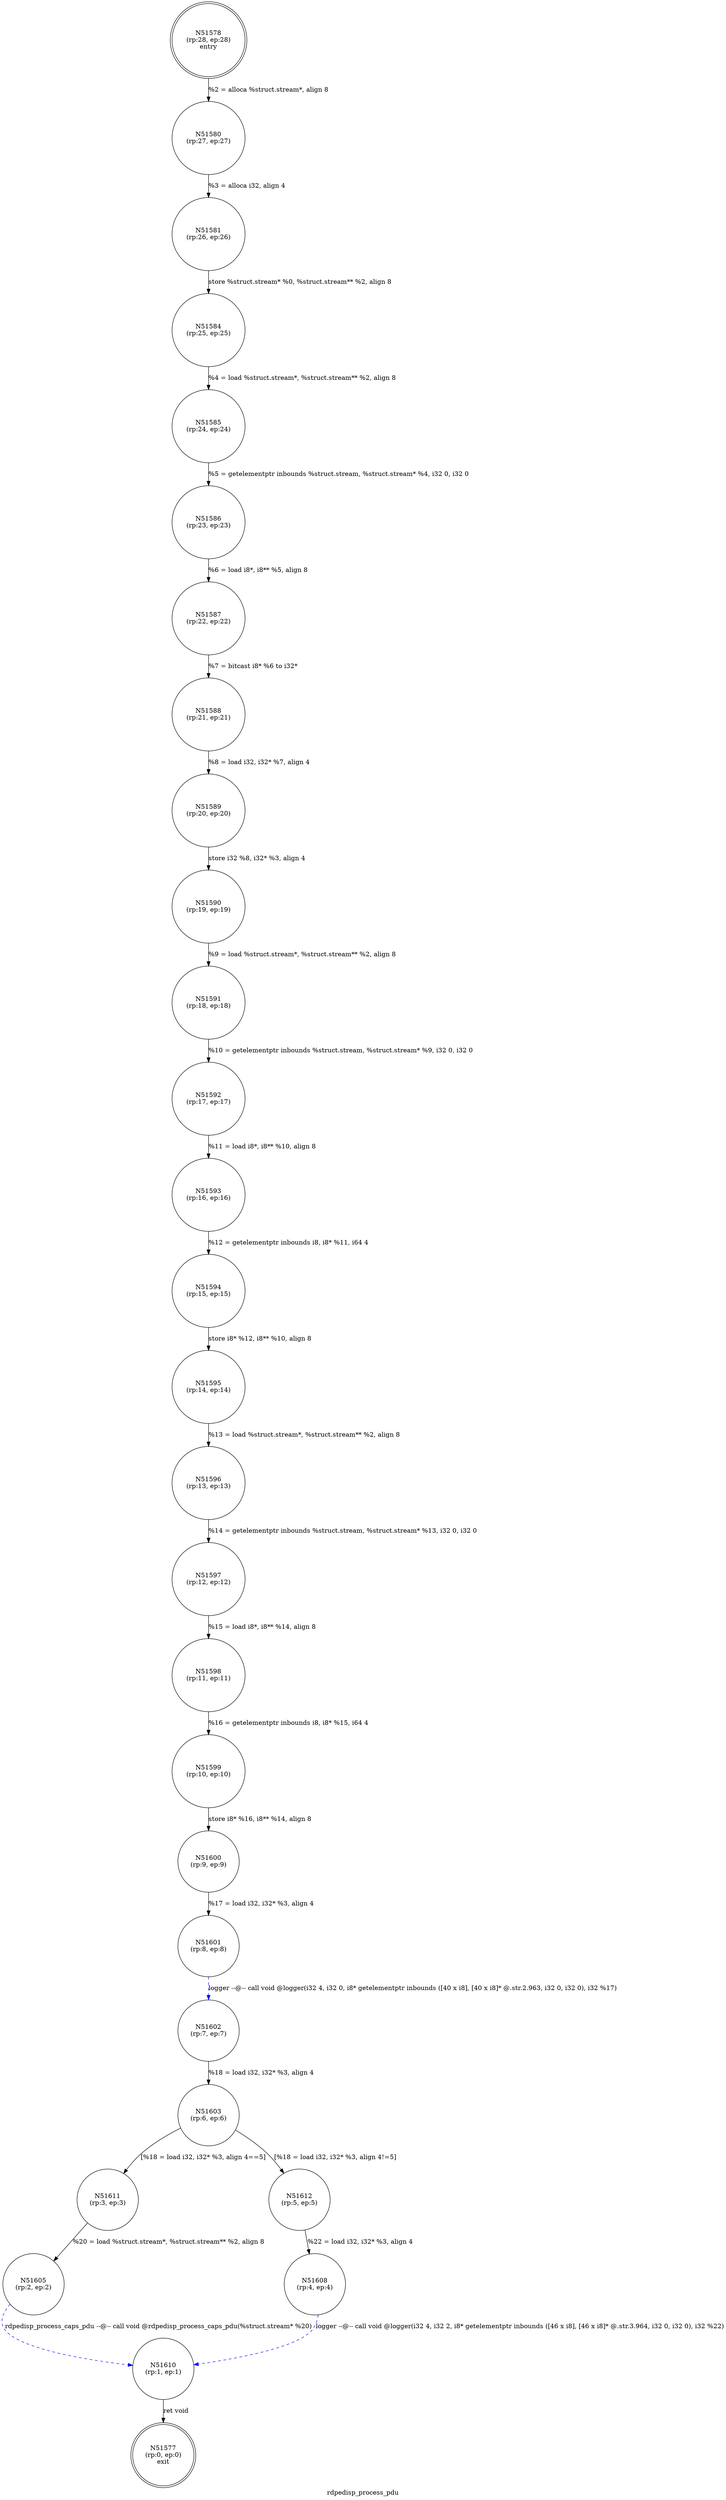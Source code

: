 digraph rdpedisp_process_pdu {
label="rdpedisp_process_pdu"
51577 [label="N51577\n(rp:0, ep:0)\nexit", shape="doublecircle"]
51578 [label="N51578\n(rp:28, ep:28)\nentry", shape="doublecircle"]
51578 -> 51580 [label="%2 = alloca %struct.stream*, align 8"]
51580 [label="N51580\n(rp:27, ep:27)", shape="circle"]
51580 -> 51581 [label="%3 = alloca i32, align 4"]
51581 [label="N51581\n(rp:26, ep:26)", shape="circle"]
51581 -> 51584 [label="store %struct.stream* %0, %struct.stream** %2, align 8"]
51584 [label="N51584\n(rp:25, ep:25)", shape="circle"]
51584 -> 51585 [label="%4 = load %struct.stream*, %struct.stream** %2, align 8"]
51585 [label="N51585\n(rp:24, ep:24)", shape="circle"]
51585 -> 51586 [label="%5 = getelementptr inbounds %struct.stream, %struct.stream* %4, i32 0, i32 0"]
51586 [label="N51586\n(rp:23, ep:23)", shape="circle"]
51586 -> 51587 [label="%6 = load i8*, i8** %5, align 8"]
51587 [label="N51587\n(rp:22, ep:22)", shape="circle"]
51587 -> 51588 [label="%7 = bitcast i8* %6 to i32*"]
51588 [label="N51588\n(rp:21, ep:21)", shape="circle"]
51588 -> 51589 [label="%8 = load i32, i32* %7, align 4"]
51589 [label="N51589\n(rp:20, ep:20)", shape="circle"]
51589 -> 51590 [label="store i32 %8, i32* %3, align 4"]
51590 [label="N51590\n(rp:19, ep:19)", shape="circle"]
51590 -> 51591 [label="%9 = load %struct.stream*, %struct.stream** %2, align 8"]
51591 [label="N51591\n(rp:18, ep:18)", shape="circle"]
51591 -> 51592 [label="%10 = getelementptr inbounds %struct.stream, %struct.stream* %9, i32 0, i32 0"]
51592 [label="N51592\n(rp:17, ep:17)", shape="circle"]
51592 -> 51593 [label="%11 = load i8*, i8** %10, align 8"]
51593 [label="N51593\n(rp:16, ep:16)", shape="circle"]
51593 -> 51594 [label="%12 = getelementptr inbounds i8, i8* %11, i64 4"]
51594 [label="N51594\n(rp:15, ep:15)", shape="circle"]
51594 -> 51595 [label="store i8* %12, i8** %10, align 8"]
51595 [label="N51595\n(rp:14, ep:14)", shape="circle"]
51595 -> 51596 [label="%13 = load %struct.stream*, %struct.stream** %2, align 8"]
51596 [label="N51596\n(rp:13, ep:13)", shape="circle"]
51596 -> 51597 [label="%14 = getelementptr inbounds %struct.stream, %struct.stream* %13, i32 0, i32 0"]
51597 [label="N51597\n(rp:12, ep:12)", shape="circle"]
51597 -> 51598 [label="%15 = load i8*, i8** %14, align 8"]
51598 [label="N51598\n(rp:11, ep:11)", shape="circle"]
51598 -> 51599 [label="%16 = getelementptr inbounds i8, i8* %15, i64 4"]
51599 [label="N51599\n(rp:10, ep:10)", shape="circle"]
51599 -> 51600 [label="store i8* %16, i8** %14, align 8"]
51600 [label="N51600\n(rp:9, ep:9)", shape="circle"]
51600 -> 51601 [label="%17 = load i32, i32* %3, align 4"]
51601 [label="N51601\n(rp:8, ep:8)", shape="circle"]
51601 -> 51602 [label="logger --@-- call void @logger(i32 4, i32 0, i8* getelementptr inbounds ([40 x i8], [40 x i8]* @.str.2.963, i32 0, i32 0), i32 %17)", style="dashed", color="blue"]
51602 [label="N51602\n(rp:7, ep:7)", shape="circle"]
51602 -> 51603 [label="%18 = load i32, i32* %3, align 4"]
51603 [label="N51603\n(rp:6, ep:6)", shape="circle"]
51603 -> 51611 [label="[%18 = load i32, i32* %3, align 4==5]"]
51603 -> 51612 [label="[%18 = load i32, i32* %3, align 4!=5]"]
51605 [label="N51605\n(rp:2, ep:2)", shape="circle"]
51605 -> 51610 [label="rdpedisp_process_caps_pdu --@-- call void @rdpedisp_process_caps_pdu(%struct.stream* %20)", style="dashed", color="blue"]
51608 [label="N51608\n(rp:4, ep:4)", shape="circle"]
51608 -> 51610 [label="logger --@-- call void @logger(i32 4, i32 2, i8* getelementptr inbounds ([46 x i8], [46 x i8]* @.str.3.964, i32 0, i32 0), i32 %22)", style="dashed", color="blue"]
51610 [label="N51610\n(rp:1, ep:1)", shape="circle"]
51610 -> 51577 [label="ret void"]
51611 [label="N51611\n(rp:3, ep:3)", shape="circle"]
51611 -> 51605 [label="%20 = load %struct.stream*, %struct.stream** %2, align 8"]
51612 [label="N51612\n(rp:5, ep:5)", shape="circle"]
51612 -> 51608 [label="%22 = load i32, i32* %3, align 4"]
}
